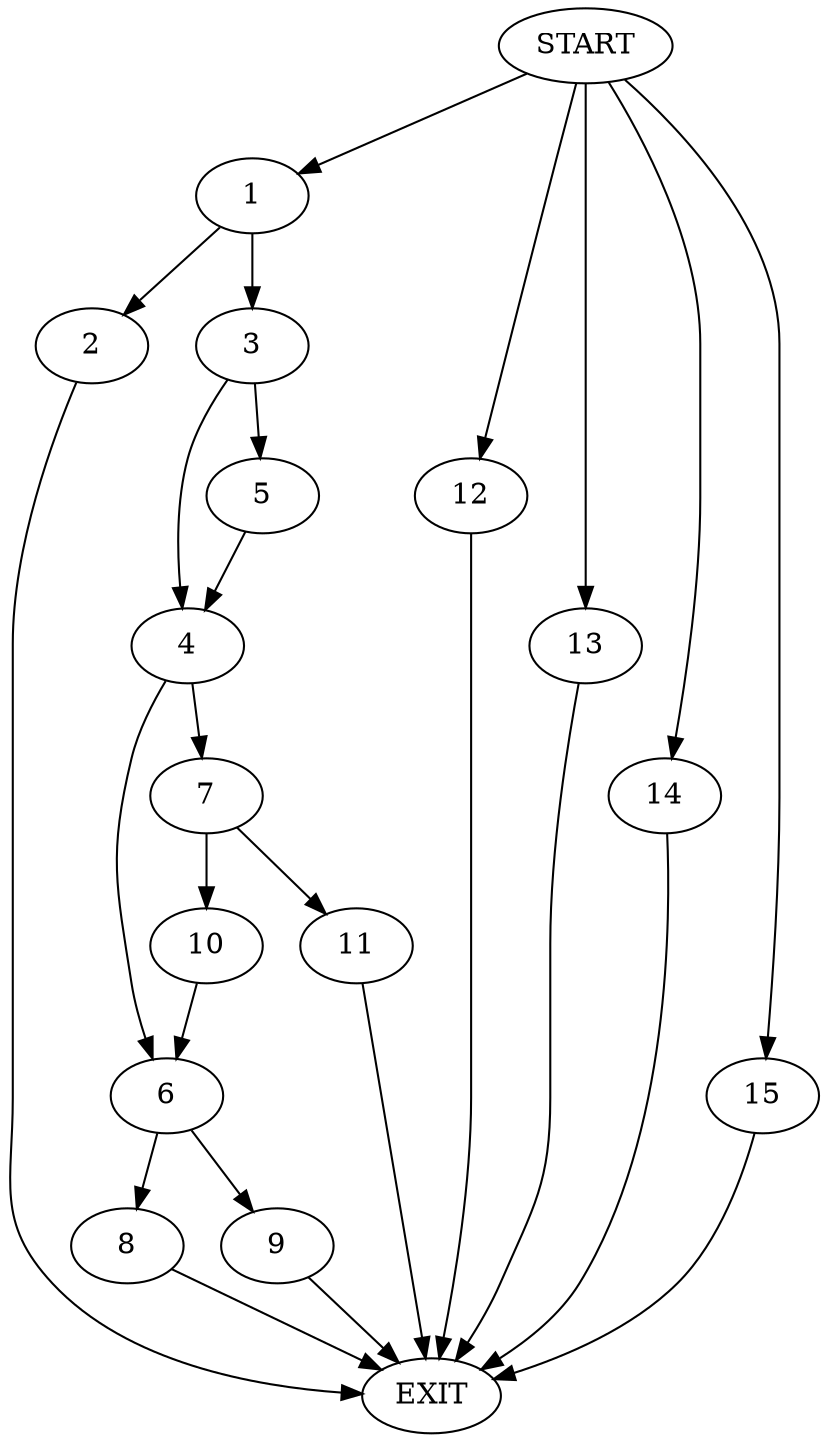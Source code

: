 digraph {
0 [label="START"]
16 [label="EXIT"]
0 -> 1
1 -> 2
1 -> 3
2 -> 16
3 -> 4
3 -> 5
4 -> 6
4 -> 7
5 -> 4
6 -> 8
6 -> 9
7 -> 10
7 -> 11
0 -> 12
12 -> 16
0 -> 13
13 -> 16
0 -> 14
14 -> 16
10 -> 6
11 -> 16
0 -> 15
15 -> 16
8 -> 16
9 -> 16
}
